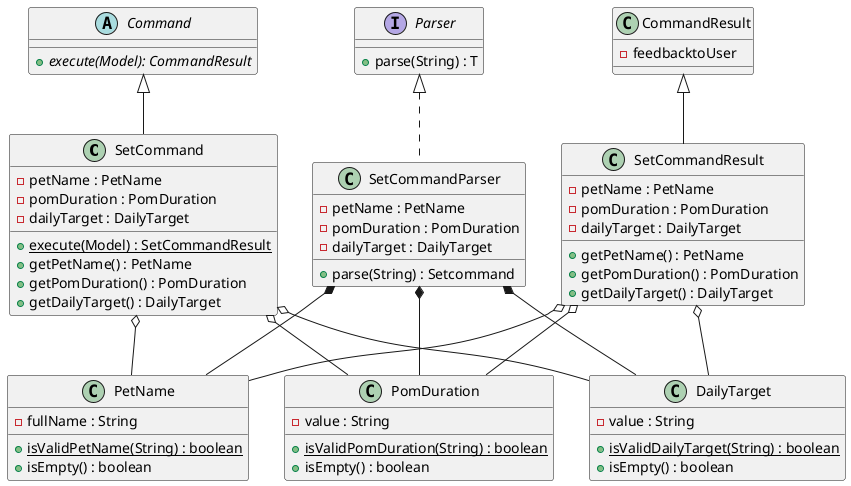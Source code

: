 @startuml

class SetCommand {
- petName : PetName
- pomDuration : PomDuration
- dailyTarget : DailyTarget
+ <u>execute(Model) : SetCommandResult
+getPetName() : PetName
+getPomDuration() : PomDuration
+getDailyTarget() : DailyTarget
}

class PetName{
- fullName : String
+<u>isValidPetName(String) : boolean
+ isEmpty() : boolean
}

class PomDuration {
- value : String
+ <u>isValidPomDuration(String) : boolean
+ isEmpty() : boolean
}

class DailyTarget {
-value : String
+<u>isValidDailyTarget(String) : boolean
+ isEmpty() : boolean
}

class SetCommandParser {
- petName : PetName
- pomDuration : PomDuration
- dailyTarget : DailyTarget
+ parse(String) : Setcommand
}

Interface Parser {
+ parse(String) : T
}

abstract class Command {
+ {abstract} execute(Model): CommandResult
}

class SetCommandResult {
- petName : PetName
- pomDuration : PomDuration
- dailyTarget : DailyTarget
+getPetName() : PetName
+getPomDuration() : PomDuration
+getDailyTarget() : DailyTarget
}

class CommandResult {
-feedbacktoUser
}

CommandResult <|-- SetCommandResult
Parser <|.. SetCommandParser
Command <|-- SetCommand

SetCommandResult o-- DailyTarget
SetCommandParser *-- DailyTarget
SetCommand o-- DailyTarget

SetCommandResult o-- PetName
SetCommandParser *-- PetName
SetCommand o-- PetName

SetCommandResult o-- PomDuration
SetCommandParser *-- PomDuration
SetCommand o-- PomDuration
@enduml
